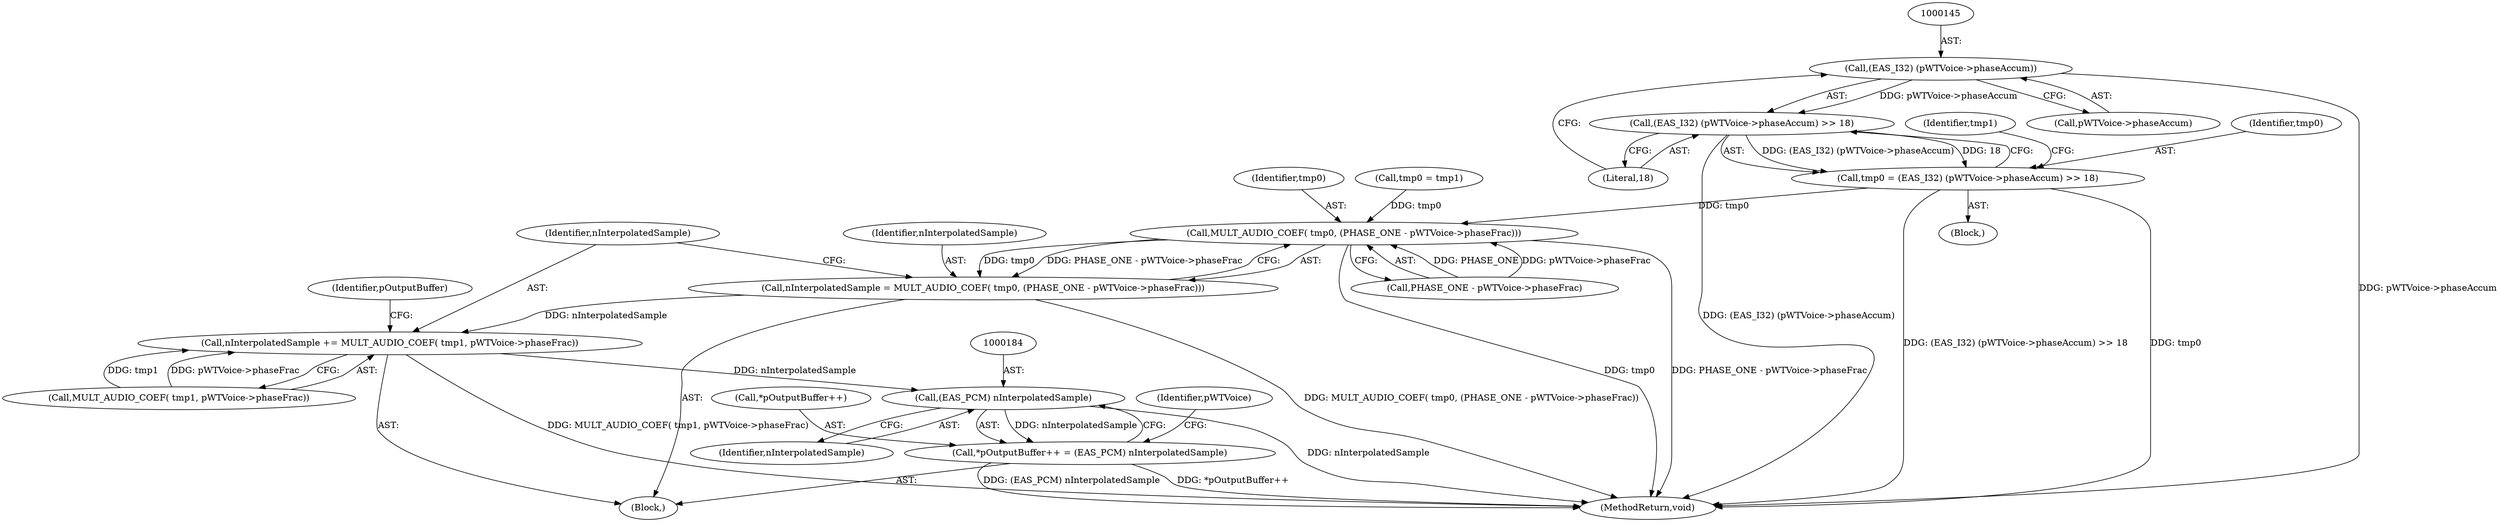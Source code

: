 digraph "0_Android_3ac044334c3ff6a61cb4238ff3ddaf17c7efcf49_2@pointer" {
"1000144" [label="(Call,(EAS_I32) (pWTVoice->phaseAccum))"];
"1000143" [label="(Call,(EAS_I32) (pWTVoice->phaseAccum) >> 18)"];
"1000141" [label="(Call,tmp0 = (EAS_I32) (pWTVoice->phaseAccum) >> 18)"];
"1000165" [label="(Call,MULT_AUDIO_COEF( tmp0, (PHASE_ONE - pWTVoice->phaseFrac)))"];
"1000163" [label="(Call,nInterpolatedSample = MULT_AUDIO_COEF( tmp0, (PHASE_ONE - pWTVoice->phaseFrac)))"];
"1000172" [label="(Call,nInterpolatedSample += MULT_AUDIO_COEF( tmp1, pWTVoice->phaseFrac))"];
"1000183" [label="(Call,(EAS_PCM) nInterpolatedSample)"];
"1000179" [label="(Call,*pOutputBuffer++ = (EAS_PCM) nInterpolatedSample)"];
"1000182" [label="(Identifier,pOutputBuffer)"];
"1000166" [label="(Identifier,tmp0)"];
"1000188" [label="(Identifier,pWTVoice)"];
"1000151" [label="(Identifier,tmp1)"];
"1000143" [label="(Call,(EAS_I32) (pWTVoice->phaseAccum) >> 18)"];
"1000167" [label="(Call,PHASE_ONE - pWTVoice->phaseFrac)"];
"1000180" [label="(Call,*pOutputBuffer++)"];
"1000141" [label="(Call,tmp0 = (EAS_I32) (pWTVoice->phaseAccum) >> 18)"];
"1000109" [label="(Block,)"];
"1000165" [label="(Call,MULT_AUDIO_COEF( tmp0, (PHASE_ONE - pWTVoice->phaseFrac)))"];
"1000142" [label="(Identifier,tmp0)"];
"1000164" [label="(Identifier,nInterpolatedSample)"];
"1000146" [label="(Call,pWTVoice->phaseAccum)"];
"1000183" [label="(Call,(EAS_PCM) nInterpolatedSample)"];
"1000237" [label="(MethodReturn,void)"];
"1000162" [label="(Block,)"];
"1000163" [label="(Call,nInterpolatedSample = MULT_AUDIO_COEF( tmp0, (PHASE_ONE - pWTVoice->phaseFrac)))"];
"1000149" [label="(Literal,18)"];
"1000179" [label="(Call,*pOutputBuffer++ = (EAS_PCM) nInterpolatedSample)"];
"1000174" [label="(Call,MULT_AUDIO_COEF( tmp1, pWTVoice->phaseFrac))"];
"1000173" [label="(Identifier,nInterpolatedSample)"];
"1000172" [label="(Call,nInterpolatedSample += MULT_AUDIO_COEF( tmp1, pWTVoice->phaseFrac))"];
"1000185" [label="(Identifier,nInterpolatedSample)"];
"1000199" [label="(Call,tmp0 = tmp1)"];
"1000144" [label="(Call,(EAS_I32) (pWTVoice->phaseAccum))"];
"1000144" -> "1000143"  [label="AST: "];
"1000144" -> "1000146"  [label="CFG: "];
"1000145" -> "1000144"  [label="AST: "];
"1000146" -> "1000144"  [label="AST: "];
"1000149" -> "1000144"  [label="CFG: "];
"1000144" -> "1000237"  [label="DDG: pWTVoice->phaseAccum"];
"1000144" -> "1000143"  [label="DDG: pWTVoice->phaseAccum"];
"1000143" -> "1000141"  [label="AST: "];
"1000143" -> "1000149"  [label="CFG: "];
"1000149" -> "1000143"  [label="AST: "];
"1000141" -> "1000143"  [label="CFG: "];
"1000143" -> "1000237"  [label="DDG: (EAS_I32) (pWTVoice->phaseAccum)"];
"1000143" -> "1000141"  [label="DDG: (EAS_I32) (pWTVoice->phaseAccum)"];
"1000143" -> "1000141"  [label="DDG: 18"];
"1000141" -> "1000109"  [label="AST: "];
"1000142" -> "1000141"  [label="AST: "];
"1000151" -> "1000141"  [label="CFG: "];
"1000141" -> "1000237"  [label="DDG: tmp0"];
"1000141" -> "1000237"  [label="DDG: (EAS_I32) (pWTVoice->phaseAccum) >> 18"];
"1000141" -> "1000165"  [label="DDG: tmp0"];
"1000165" -> "1000163"  [label="AST: "];
"1000165" -> "1000167"  [label="CFG: "];
"1000166" -> "1000165"  [label="AST: "];
"1000167" -> "1000165"  [label="AST: "];
"1000163" -> "1000165"  [label="CFG: "];
"1000165" -> "1000237"  [label="DDG: tmp0"];
"1000165" -> "1000237"  [label="DDG: PHASE_ONE - pWTVoice->phaseFrac"];
"1000165" -> "1000163"  [label="DDG: tmp0"];
"1000165" -> "1000163"  [label="DDG: PHASE_ONE - pWTVoice->phaseFrac"];
"1000199" -> "1000165"  [label="DDG: tmp0"];
"1000167" -> "1000165"  [label="DDG: PHASE_ONE"];
"1000167" -> "1000165"  [label="DDG: pWTVoice->phaseFrac"];
"1000163" -> "1000162"  [label="AST: "];
"1000164" -> "1000163"  [label="AST: "];
"1000173" -> "1000163"  [label="CFG: "];
"1000163" -> "1000237"  [label="DDG: MULT_AUDIO_COEF( tmp0, (PHASE_ONE - pWTVoice->phaseFrac))"];
"1000163" -> "1000172"  [label="DDG: nInterpolatedSample"];
"1000172" -> "1000162"  [label="AST: "];
"1000172" -> "1000174"  [label="CFG: "];
"1000173" -> "1000172"  [label="AST: "];
"1000174" -> "1000172"  [label="AST: "];
"1000182" -> "1000172"  [label="CFG: "];
"1000172" -> "1000237"  [label="DDG: MULT_AUDIO_COEF( tmp1, pWTVoice->phaseFrac)"];
"1000174" -> "1000172"  [label="DDG: tmp1"];
"1000174" -> "1000172"  [label="DDG: pWTVoice->phaseFrac"];
"1000172" -> "1000183"  [label="DDG: nInterpolatedSample"];
"1000183" -> "1000179"  [label="AST: "];
"1000183" -> "1000185"  [label="CFG: "];
"1000184" -> "1000183"  [label="AST: "];
"1000185" -> "1000183"  [label="AST: "];
"1000179" -> "1000183"  [label="CFG: "];
"1000183" -> "1000237"  [label="DDG: nInterpolatedSample"];
"1000183" -> "1000179"  [label="DDG: nInterpolatedSample"];
"1000179" -> "1000162"  [label="AST: "];
"1000180" -> "1000179"  [label="AST: "];
"1000188" -> "1000179"  [label="CFG: "];
"1000179" -> "1000237"  [label="DDG: *pOutputBuffer++"];
"1000179" -> "1000237"  [label="DDG: (EAS_PCM) nInterpolatedSample"];
}
